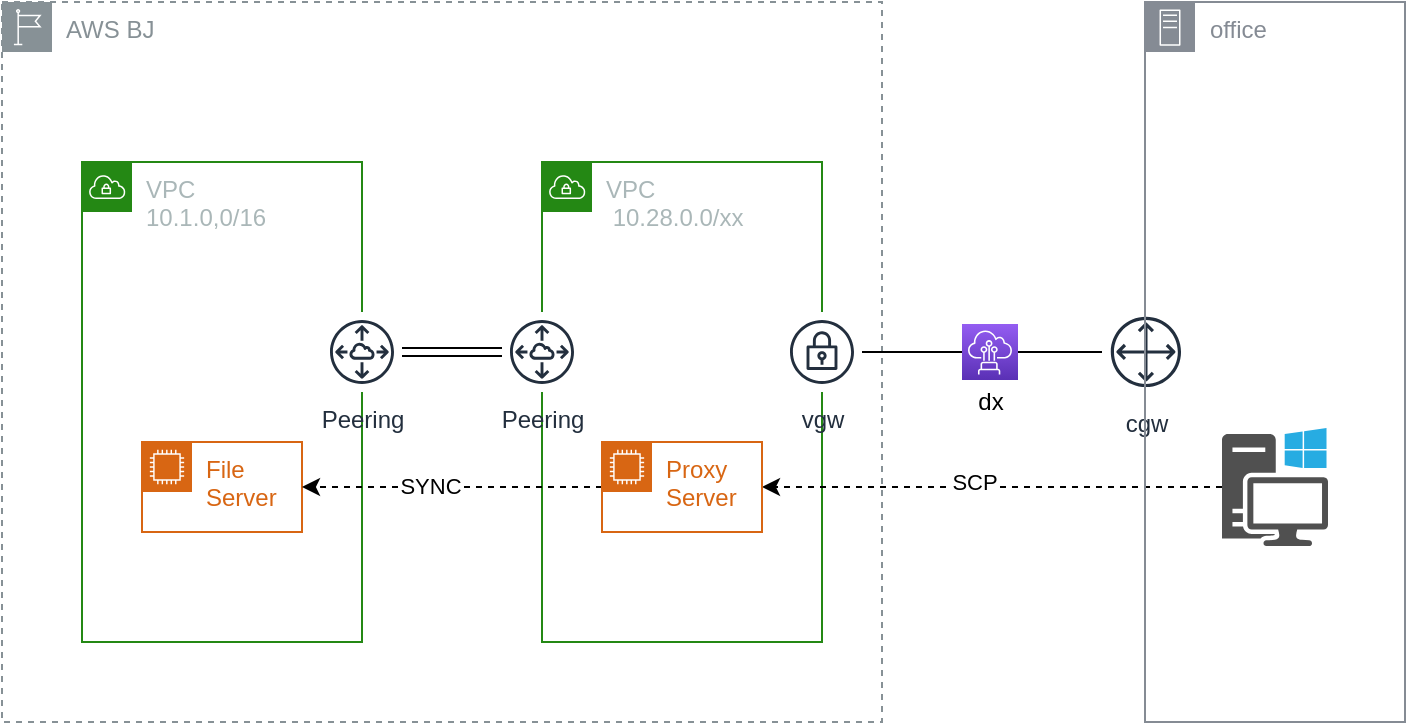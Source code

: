 <mxfile version="14.9.4" type="github">
  <diagram id="Yk6t9v-q_GspNquAsi5I" name="Page-1">
    <mxGraphModel dx="700" dy="443" grid="1" gridSize="10" guides="1" tooltips="1" connect="1" arrows="1" fold="1" page="1" pageScale="1" pageWidth="827" pageHeight="1169" math="0" shadow="0">
      <root>
        <mxCell id="0" />
        <mxCell id="1" parent="0" />
        <mxCell id="BR9eqy4Dcbu-qg9SR92N-1" value="AWS BJ" style="outlineConnect=0;gradientColor=none;html=1;whiteSpace=wrap;fontSize=12;fontStyle=0;shape=mxgraph.aws4.group;grIcon=mxgraph.aws4.group_region;strokeColor=#879196;fillColor=none;verticalAlign=top;align=left;spacingLeft=30;fontColor=#879196;dashed=1;" vertex="1" parent="1">
          <mxGeometry x="40" y="40" width="440" height="360" as="geometry" />
        </mxCell>
        <mxCell id="BR9eqy4Dcbu-qg9SR92N-4" value="VPC &lt;br&gt;10.1.0,0/16" style="points=[[0,0],[0.25,0],[0.5,0],[0.75,0],[1,0],[1,0.25],[1,0.5],[1,0.75],[1,1],[0.75,1],[0.5,1],[0.25,1],[0,1],[0,0.75],[0,0.5],[0,0.25]];outlineConnect=0;gradientColor=none;html=1;whiteSpace=wrap;fontSize=12;fontStyle=0;shape=mxgraph.aws4.group;grIcon=mxgraph.aws4.group_vpc;strokeColor=#248814;fillColor=none;verticalAlign=top;align=left;spacingLeft=30;fontColor=#AAB7B8;dashed=0;" vertex="1" parent="1">
          <mxGeometry x="80" y="120" width="140" height="240" as="geometry" />
        </mxCell>
        <mxCell id="BR9eqy4Dcbu-qg9SR92N-7" value="VPC&lt;br&gt;&amp;nbsp;10.28.0.0/xx" style="points=[[0,0],[0.25,0],[0.5,0],[0.75,0],[1,0],[1,0.25],[1,0.5],[1,0.75],[1,1],[0.75,1],[0.5,1],[0.25,1],[0,1],[0,0.75],[0,0.5],[0,0.25]];outlineConnect=0;gradientColor=none;html=1;whiteSpace=wrap;fontSize=12;fontStyle=0;shape=mxgraph.aws4.group;grIcon=mxgraph.aws4.group_vpc;strokeColor=#248814;fillColor=none;verticalAlign=top;align=left;spacingLeft=30;fontColor=#AAB7B8;dashed=0;" vertex="1" parent="1">
          <mxGeometry x="310" y="120" width="140" height="240" as="geometry" />
        </mxCell>
        <mxCell id="BR9eqy4Dcbu-qg9SR92N-10" value="Peering" style="outlineConnect=0;fontColor=#232F3E;gradientColor=none;strokeColor=#232F3E;fillColor=#ffffff;dashed=0;verticalLabelPosition=bottom;verticalAlign=top;align=center;html=1;fontSize=12;fontStyle=0;aspect=fixed;shape=mxgraph.aws4.resourceIcon;resIcon=mxgraph.aws4.peering;" vertex="1" parent="1">
          <mxGeometry x="200" y="195" width="40" height="40" as="geometry" />
        </mxCell>
        <mxCell id="BR9eqy4Dcbu-qg9SR92N-12" value="" style="edgeStyle=orthogonalEdgeStyle;rounded=0;orthogonalLoop=1;jettySize=auto;html=1;shape=link;" edge="1" parent="1" source="BR9eqy4Dcbu-qg9SR92N-11" target="BR9eqy4Dcbu-qg9SR92N-10">
          <mxGeometry relative="1" as="geometry" />
        </mxCell>
        <mxCell id="BR9eqy4Dcbu-qg9SR92N-11" value="Peering" style="outlineConnect=0;fontColor=#232F3E;gradientColor=none;strokeColor=#232F3E;fillColor=#ffffff;dashed=0;verticalLabelPosition=bottom;verticalAlign=top;align=center;html=1;fontSize=12;fontStyle=0;aspect=fixed;shape=mxgraph.aws4.resourceIcon;resIcon=mxgraph.aws4.peering;" vertex="1" parent="1">
          <mxGeometry x="290" y="195" width="40" height="40" as="geometry" />
        </mxCell>
        <mxCell id="BR9eqy4Dcbu-qg9SR92N-32" value="" style="orthogonalLoop=1;jettySize=auto;html=1;strokeColor=none;" edge="1" parent="1" source="BR9eqy4Dcbu-qg9SR92N-13" target="BR9eqy4Dcbu-qg9SR92N-25">
          <mxGeometry relative="1" as="geometry" />
        </mxCell>
        <mxCell id="BR9eqy4Dcbu-qg9SR92N-35" value="" style="edgeStyle=none;orthogonalLoop=1;jettySize=auto;html=1;endArrow=none;endFill=0;" edge="1" parent="1" source="BR9eqy4Dcbu-qg9SR92N-13" target="BR9eqy4Dcbu-qg9SR92N-25">
          <mxGeometry relative="1" as="geometry" />
        </mxCell>
        <mxCell id="BR9eqy4Dcbu-qg9SR92N-13" value="vgw" style="outlineConnect=0;fontColor=#232F3E;gradientColor=none;strokeColor=#232F3E;fillColor=#ffffff;dashed=0;verticalLabelPosition=bottom;verticalAlign=top;align=center;html=1;fontSize=12;fontStyle=0;aspect=fixed;shape=mxgraph.aws4.resourceIcon;resIcon=mxgraph.aws4.vpn_gateway;" vertex="1" parent="1">
          <mxGeometry x="430" y="195" width="40" height="40" as="geometry" />
        </mxCell>
        <mxCell id="BR9eqy4Dcbu-qg9SR92N-36" value="" style="edgeStyle=none;orthogonalLoop=1;jettySize=auto;html=1;endArrow=none;endFill=0;" edge="1" parent="1" source="BR9eqy4Dcbu-qg9SR92N-18" target="BR9eqy4Dcbu-qg9SR92N-25">
          <mxGeometry relative="1" as="geometry" />
        </mxCell>
        <mxCell id="BR9eqy4Dcbu-qg9SR92N-18" value="cgw" style="outlineConnect=0;fontColor=#232F3E;gradientColor=none;strokeColor=#232F3E;fillColor=#ffffff;verticalLabelPosition=bottom;verticalAlign=top;align=center;html=1;fontSize=12;fontStyle=0;aspect=fixed;shape=mxgraph.aws4.resourceIcon;resIcon=mxgraph.aws4.customer_gateway;" vertex="1" parent="1">
          <mxGeometry x="590" y="193.04" width="43.91" height="43.91" as="geometry" />
        </mxCell>
        <mxCell id="BR9eqy4Dcbu-qg9SR92N-27" value="" style="edgeStyle=none;rounded=0;orthogonalLoop=1;jettySize=auto;html=1;entryX=1;entryY=0.5;entryDx=0;entryDy=0;dashed=1;" edge="1" parent="1" source="BR9eqy4Dcbu-qg9SR92N-19" target="BR9eqy4Dcbu-qg9SR92N-22">
          <mxGeometry relative="1" as="geometry" />
        </mxCell>
        <mxCell id="BR9eqy4Dcbu-qg9SR92N-28" value="SCP" style="edgeLabel;html=1;align=center;verticalAlign=middle;resizable=0;points=[];" vertex="1" connectable="0" parent="BR9eqy4Dcbu-qg9SR92N-27">
          <mxGeometry x="0.09" y="-3" relative="1" as="geometry">
            <mxPoint x="1" as="offset" />
          </mxGeometry>
        </mxCell>
        <mxCell id="BR9eqy4Dcbu-qg9SR92N-19" value="" style="pointerEvents=1;shadow=0;dashed=0;html=1;strokeColor=none;fillColor=#505050;labelPosition=center;verticalLabelPosition=bottom;verticalAlign=top;outlineConnect=0;align=center;shape=mxgraph.office.devices.workstation_pc;" vertex="1" parent="1">
          <mxGeometry x="650" y="253" width="53" height="59" as="geometry" />
        </mxCell>
        <mxCell id="BR9eqy4Dcbu-qg9SR92N-20" value="File Server" style="points=[[0,0],[0.25,0],[0.5,0],[0.75,0],[1,0],[1,0.25],[1,0.5],[1,0.75],[1,1],[0.75,1],[0.5,1],[0.25,1],[0,1],[0,0.75],[0,0.5],[0,0.25]];outlineConnect=0;gradientColor=none;html=1;whiteSpace=wrap;fontSize=12;fontStyle=0;shape=mxgraph.aws4.group;grIcon=mxgraph.aws4.group_ec2_instance_contents;strokeColor=#D86613;fillColor=none;verticalAlign=top;align=left;spacingLeft=30;fontColor=#D86613;dashed=0;" vertex="1" parent="1">
          <mxGeometry x="110" y="260" width="80" height="45" as="geometry" />
        </mxCell>
        <mxCell id="BR9eqy4Dcbu-qg9SR92N-29" style="edgeStyle=none;rounded=0;orthogonalLoop=1;jettySize=auto;html=1;entryX=1;entryY=0.5;entryDx=0;entryDy=0;dashed=1;" edge="1" parent="1" source="BR9eqy4Dcbu-qg9SR92N-22" target="BR9eqy4Dcbu-qg9SR92N-20">
          <mxGeometry relative="1" as="geometry" />
        </mxCell>
        <mxCell id="BR9eqy4Dcbu-qg9SR92N-30" value="SYNC" style="edgeLabel;html=1;align=center;verticalAlign=middle;resizable=0;points=[];" vertex="1" connectable="0" parent="BR9eqy4Dcbu-qg9SR92N-29">
          <mxGeometry x="0.153" y="-1" relative="1" as="geometry">
            <mxPoint as="offset" />
          </mxGeometry>
        </mxCell>
        <mxCell id="BR9eqy4Dcbu-qg9SR92N-22" value="Proxy Server" style="points=[[0,0],[0.25,0],[0.5,0],[0.75,0],[1,0],[1,0.25],[1,0.5],[1,0.75],[1,1],[0.75,1],[0.5,1],[0.25,1],[0,1],[0,0.75],[0,0.5],[0,0.25]];outlineConnect=0;gradientColor=none;html=1;whiteSpace=wrap;fontSize=12;fontStyle=0;shape=mxgraph.aws4.group;grIcon=mxgraph.aws4.group_ec2_instance_contents;strokeColor=#D86613;fillColor=none;verticalAlign=top;align=left;spacingLeft=30;fontColor=#D86613;dashed=0;" vertex="1" parent="1">
          <mxGeometry x="340" y="260" width="80" height="45" as="geometry" />
        </mxCell>
        <mxCell id="BR9eqy4Dcbu-qg9SR92N-25" value="" style="points=[[0,0,0],[0.25,0,0],[0.5,0,0],[0.75,0,0],[1,0,0],[0,1,0],[0.25,1,0],[0.5,1,0],[0.75,1,0],[1,1,0],[0,0.25,0],[0,0.5,0],[0,0.75,0],[1,0.25,0],[1,0.5,0],[1,0.75,0]];outlineConnect=0;fontColor=#232F3E;gradientColor=#945DF2;gradientDirection=north;fillColor=#5A30B5;strokeColor=#ffffff;dashed=0;verticalLabelPosition=bottom;verticalAlign=top;align=center;html=1;fontSize=12;fontStyle=0;aspect=fixed;shape=mxgraph.aws4.resourceIcon;resIcon=mxgraph.aws4.direct_connect;" vertex="1" parent="1">
          <mxGeometry x="520" y="201" width="28" height="28" as="geometry" />
        </mxCell>
        <mxCell id="BR9eqy4Dcbu-qg9SR92N-37" value="office" style="outlineConnect=0;gradientColor=none;html=1;whiteSpace=wrap;fontSize=12;fontStyle=0;shape=mxgraph.aws4.group;grIcon=mxgraph.aws4.group_on_premise;strokeColor=#858B94;fillColor=none;verticalAlign=top;align=left;spacingLeft=30;fontColor=#858B94;dashed=0;" vertex="1" parent="1">
          <mxGeometry x="611.5" y="40" width="130" height="360" as="geometry" />
        </mxCell>
        <mxCell id="BR9eqy4Dcbu-qg9SR92N-38" value="dx" style="text;html=1;align=center;verticalAlign=middle;resizable=0;points=[];autosize=1;strokeColor=none;" vertex="1" parent="1">
          <mxGeometry x="519" y="230" width="30" height="20" as="geometry" />
        </mxCell>
      </root>
    </mxGraphModel>
  </diagram>
</mxfile>

